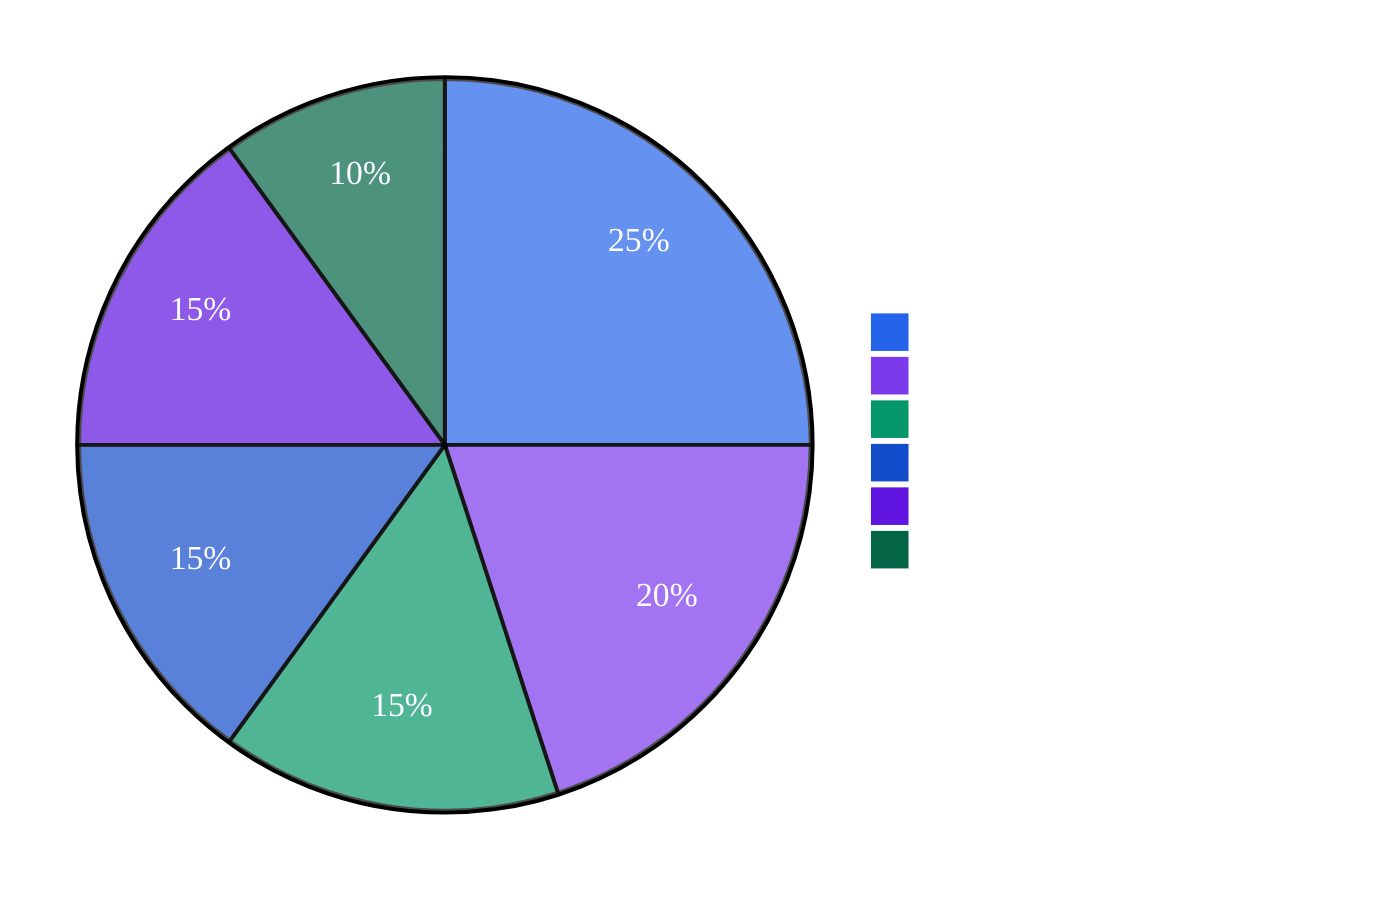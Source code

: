 %%{init: {'theme': 'base', 'themeVariables': { 'fontSize': '14px', 'fontFamily': 'Segoe UI, Arial, sans-serif', 'primaryColor': '#2563eb', 'primaryTextColor': '#ffffff', 'primaryBorderColor': '#1e40af', 'lineColor': '#64748b', 'secondaryColor': '#7c3aed', 'tertiaryColor': '#059669'}}}%%
pie title Content Distribution by Type
    "Role Guides" : 25
    "Research Reports" : 20
    "Implementation Guides" : 15
    "Assessment Tools" : 15
    "Templates and Tools" : 15
    "Visualizations" : 10